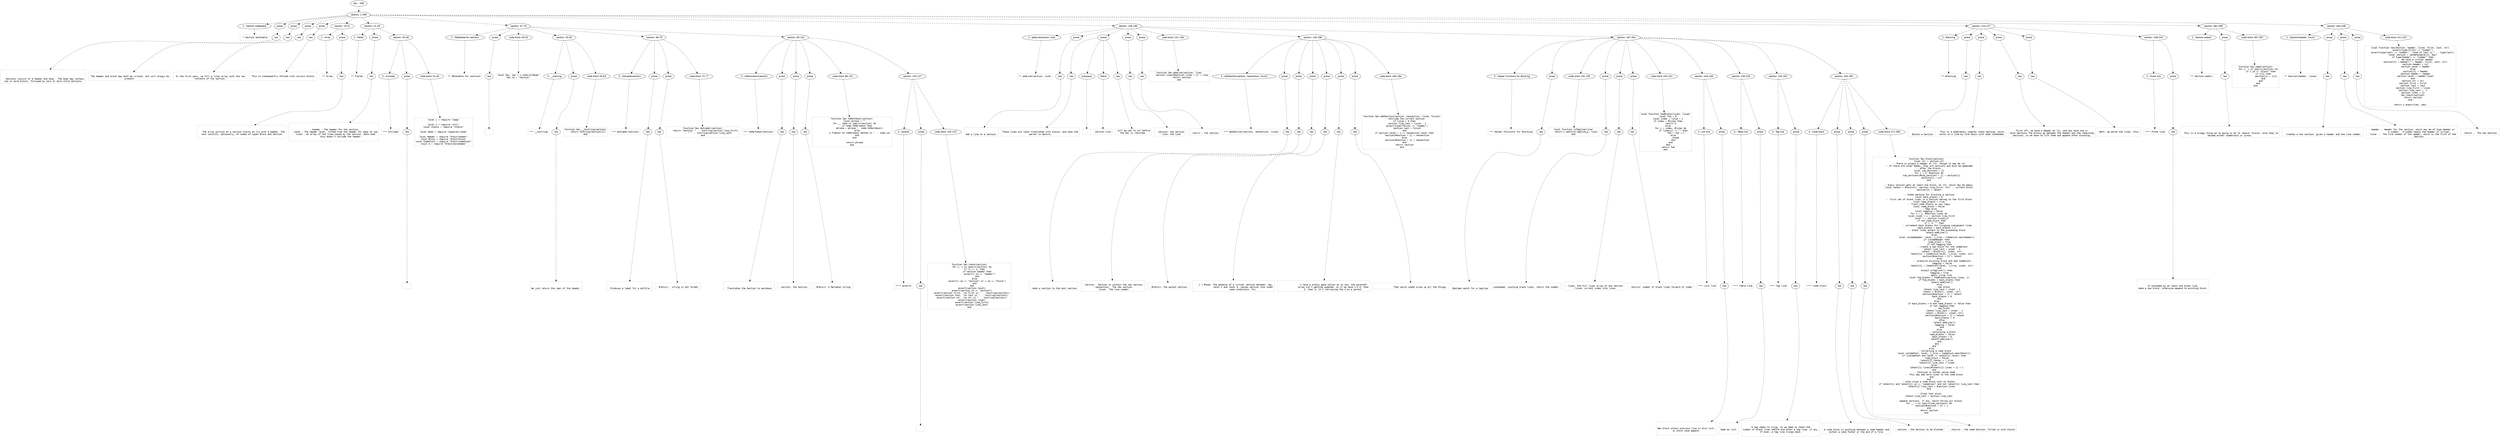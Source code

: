 digraph lpegNode {

node [fontname=Helvetica]
edge [style=dashed]

doc_0 [label="doc - 438"]


doc_0 -> { section_1}
{rank=same; section_1}

section_1 [label="section: 1-399"]


// END RANK doc_0

section_1 -> { header_2 prose_3 prose_4 prose_5 prose_6 section_7 section_8 section_9 section_10 section_11 section_12 section_13}
{rank=same; header_2 prose_3 prose_4 prose_5 prose_6 section_7 section_8 section_9 section_10 section_11 section_12 section_13}

header_2 [label="1 : Section metatable"]

prose_3 [label="prose"]

prose_4 [label="prose"]

prose_5 [label="prose"]

prose_6 [label="prose"]

section_7 [label="section: 16-21"]

section_8 [label="section: 22-29"]

section_9 [label="section: 47-79"]

section_10 [label="section: 128-186"]

section_11 [label="section: 224-237"]

section_12 [label="section: 382-399"]

section_13 [label="section: 400-438"]


// END RANK section_1

header_2 -> leaf_14
leaf_14  [color=Gray,shape=rectangle,fontname=Inconsolata,label=" * Section metatable"]
// END RANK header_2

prose_3 -> { raw_15}
{rank=same; raw_15}

raw_15 [label="raw"]


// END RANK prose_3

raw_15 -> leaf_16
leaf_16  [color=Gray,shape=rectangle,fontname=Inconsolata,label="


   Sections consist of a header and body.  The body may contain
 one or more blocks, followed by zero or more child sections.
"]
// END RANK raw_15

prose_4 -> { raw_17}
{rank=same; raw_17}

raw_17 [label="raw"]


// END RANK prose_4

raw_17 -> leaf_18
leaf_18  [color=Gray,shape=rectangle,fontname=Inconsolata,label="
 The header and block may both be virtual, but will always be
 present.
"]
// END RANK raw_17

prose_5 -> { raw_19}
{rank=same; raw_19}

raw_19 [label="raw"]


// END RANK prose_5

raw_19 -> leaf_20
leaf_20  [color=Gray,shape=rectangle,fontname=Inconsolata,label="
 In the first pass, we fill a lines array with the raw
 contents of the section.
"]
// END RANK raw_19

prose_6 -> { raw_21}
{rank=same; raw_21}

raw_21 [label="raw"]


// END RANK prose_6

raw_21 -> leaf_22
leaf_22  [color=Gray,shape=rectangle,fontname=Inconsolata,label="
 This is subsequently refined into various blocks.

"]
// END RANK raw_21

section_7 -> { header_23 prose_24}
{rank=same; header_23 prose_24}

header_23 [label="2 : Array"]

prose_24 [label="prose"]


// END RANK section_7

header_23 -> leaf_25
leaf_25  [color=Gray,shape=rectangle,fontname=Inconsolata,label=" ** Array"]
// END RANK header_23

prose_24 -> { raw_26}
{rank=same; raw_26}

raw_26 [label="raw"]


// END RANK prose_24

raw_26 -> leaf_27
leaf_27  [color=Gray,shape=rectangle,fontname=Inconsolata,label="

   The array portion of a section starts at [1] with a header. The
 rest consists, optionally, of nodes of types Block and Section.

"]
// END RANK raw_26

section_8 -> { header_28 prose_29 section_30}
{rank=same; header_28 prose_29 section_30}

header_28 [label="2 : Fields"]

prose_29 [label="prose"]

section_30 [label="section: 30-46"]


// END RANK section_8

header_28 -> leaf_31
leaf_31  [color=Gray,shape=rectangle,fontname=Inconsolata,label=" ** Fields"]
// END RANK header_28

prose_29 -> { raw_32}
{rank=same; raw_32}

raw_32 [label="raw"]


// END RANK prose_29

raw_32 -> leaf_33
leaf_33  [color=Gray,shape=rectangle,fontname=Inconsolata,label="

 - header : The header for the section.
 - level : The header level, lifted from the header for ease of use
 - lines : An array of the lines owned by the section. Note that
           this doesn't include the header.

"]
// END RANK raw_32

section_30 -> { header_34 prose_35 codeblock_36}
{rank=same; header_34 prose_35 codeblock_36}

header_34 [label="3 : Includes"]

prose_35 [label="prose"]

codeblock_36 [label="code block 32-44"]


// END RANK section_30

header_34 -> leaf_37
leaf_37  [color=Gray,shape=rectangle,fontname=Inconsolata,label="*** Includes"]
// END RANK header_34

prose_35 -> { raw_38}
{rank=same; raw_38}

raw_38 [label="raw"]


// END RANK prose_35

raw_38 -> leaf_39
leaf_39  [color=Gray,shape=rectangle,fontname=Inconsolata,label="
"]
// END RANK raw_38

codeblock_36 -> leaf_40
leaf_40  [color=Gray,shape=rectangle,fontname=Inconsolata,label="local L = require \"lpeg\"

local u = require \"util\"
local status = require \"status\"

local Node = require \"espalier/node\"

local Header = require \"Orbit/header\"
local Block = require \"Orbit/block\"
local Codeblock = require \"Orbit/codeblock\"
local m = require \"Orbit/morphemes\""]
// END RANK codeblock_36

section_9 -> { header_41 prose_42 codeblock_43 section_44 section_45 section_46}
{rank=same; header_41 prose_42 codeblock_43 section_44 section_45 section_46}

header_41 [label="2 : Metatable for sections"]

prose_42 [label="prose"]

codeblock_43 [label="code block 49-53"]

section_44 [label="section: 55-65"]

section_45 [label="section: 66-79"]

section_46 [label="section: 80-102"]


// END RANK section_9

header_41 -> leaf_47
leaf_47  [color=Gray,shape=rectangle,fontname=Inconsolata,label="** Metatable for sections"]
// END RANK header_41

prose_42 -> { raw_48}
{rank=same; raw_48}

raw_48 [label="raw"]


// END RANK prose_42

raw_48 -> leaf_49
leaf_49  [color=Gray,shape=rectangle,fontname=Inconsolata,label="
"]
// END RANK raw_48

codeblock_43 -> leaf_50
leaf_50  [color=Gray,shape=rectangle,fontname=Inconsolata,label="local Sec, sec = u.inherit(Node)
Sec.id = \"section\"
"]
// END RANK codeblock_43

section_44 -> { header_51 prose_52 codeblock_53}
{rank=same; header_51 prose_52 codeblock_53}

header_51 [label="3 : __tostring"]

prose_52 [label="prose"]

codeblock_53 [label="code block 59-63"]


// END RANK section_44

header_51 -> leaf_54
leaf_54  [color=Gray,shape=rectangle,fontname=Inconsolata,label="*** __tostring"]
// END RANK header_51

prose_52 -> { raw_55}
{rank=same; raw_55}

raw_55 [label="raw"]


// END RANK prose_52

raw_55 -> leaf_56
leaf_56  [color=Gray,shape=rectangle,fontname=Inconsolata,label="

We just return the repr of the header.
"]
// END RANK raw_55

codeblock_53 -> leaf_57
leaf_57  [color=Gray,shape=rectangle,fontname=Inconsolata,label="function Sec.__tostring(section)
    return tostring(section[1])
end"]
// END RANK codeblock_53

section_45 -> { header_58 prose_59 prose_60 codeblock_61}
{rank=same; header_58 prose_59 prose_60 codeblock_61}

header_58 [label="3 : dotLabel(section)"]

prose_59 [label="prose"]

prose_60 [label="prose"]

codeblock_61 [label="code block 72-77"]


// END RANK section_45

header_58 -> leaf_62
leaf_62  [color=Gray,shape=rectangle,fontname=Inconsolata,label="*** dotLabel(section)"]
// END RANK header_58

prose_59 -> { raw_63}
{rank=same; raw_63}

raw_63 [label="raw"]


// END RANK prose_59

raw_63 -> leaf_64
leaf_64  [color=Gray,shape=rectangle,fontname=Inconsolata,label="

  Produces a label for a dotfile.
"]
// END RANK raw_63

prose_60 -> { raw_65}
{rank=same; raw_65}

raw_65 [label="raw"]


// END RANK prose_60

raw_65 -> leaf_66
leaf_66  [color=Gray,shape=rectangle,fontname=Inconsolata,label="
- #return : string in dot format.
"]
// END RANK raw_65

codeblock_61 -> leaf_67
leaf_67  [color=Gray,shape=rectangle,fontname=Inconsolata,label="function Sec.dotLabel(section)
    return \"section: \" .. tostring(section.line_first)
        .. \"-\" .. tostring(section.line_last)
end"]
// END RANK codeblock_61

section_46 -> { header_68 prose_69 prose_70 prose_71 codeblock_72 section_73}
{rank=same; header_68 prose_69 prose_70 prose_71 codeblock_72 section_73}

header_68 [label="3 : toMarkdown(section)"]

prose_69 [label="prose"]

prose_70 [label="prose"]

prose_71 [label="prose"]

codeblock_72 [label="code block 88-101"]

section_73 [label="section: 103-127"]


// END RANK section_46

header_68 -> leaf_74
leaf_74  [color=Gray,shape=rectangle,fontname=Inconsolata,label="*** toMarkdown(section)"]
// END RANK header_68

prose_69 -> { raw_75}
{rank=same; raw_75}

raw_75 [label="raw"]


// END RANK prose_69

raw_75 -> leaf_76
leaf_76  [color=Gray,shape=rectangle,fontname=Inconsolata,label="

  Translates the Section to markdown.
"]
// END RANK raw_75

prose_70 -> { raw_77}
{rank=same; raw_77}

raw_77 [label="raw"]


// END RANK prose_70

raw_77 -> leaf_78
leaf_78  [color=Gray,shape=rectangle,fontname=Inconsolata,label="
- section: the Section.
"]
// END RANK raw_77

prose_71 -> { raw_79}
{rank=same; raw_79}

raw_79 [label="raw"]


// END RANK prose_71

raw_79 -> leaf_80
leaf_80  [color=Gray,shape=rectangle,fontname=Inconsolata,label="
- #return: A Markdown string.
"]
// END RANK raw_79

codeblock_72 -> leaf_81
leaf_81  [color=Gray,shape=rectangle,fontname=Inconsolata,label="function Sec.toMarkdown(section)
    local phrase = \"\"
    for _, node in ipairs(section) do
        if node.toMarkdown then
            phrase = phrase .. node:toMarkdown()
        else
            u.freeze(\"no toMarkdown method in \" .. node.id)
        end
    end

    return phrase
end"]
// END RANK codeblock_72

section_73 -> { header_82 prose_83 codeblock_84}
{rank=same; header_82 prose_83 codeblock_84}

header_82 [label="4 : asserts"]

prose_83 [label="prose"]

codeblock_84 [label="code block 105-125"]


// END RANK section_73

header_82 -> leaf_85
leaf_85  [color=Gray,shape=rectangle,fontname=Inconsolata,label="**** asserts"]
// END RANK header_82

prose_83 -> { raw_86}
{rank=same; raw_86}

raw_86 [label="raw"]


// END RANK prose_83

raw_86 -> leaf_87
leaf_87  [color=Gray,shape=rectangle,fontname=Inconsolata,label="
"]
// END RANK raw_86

codeblock_84 -> leaf_88
leaf_88  [color=Gray,shape=rectangle,fontname=Inconsolata,label="function Sec.check(section)
    for i, v in ipairs(section) do
        if (i == 1) then
            if section.header then
                assert(v.id == \"header\")
            end
        else
            assert(v.id == \"section\" or v.id == \"block\")
        end
    end
    assert(section.level)
    assert(section.id == \"section\")
    assert(section.first, \"no first in \" .. tostring(section))
    assert(section.last, \"no last in \" .. tostring(section))
    assert(section.str, \"no str in \" .. tostring(section))
    assert(section.lines)
    assert(section.line_first)
    assert(section.line_last)
end"]
// END RANK codeblock_84

section_10 -> { header_89 prose_90 prose_91 prose_92 prose_93 codeblock_94 section_95 section_96}
{rank=same; header_89 prose_90 prose_91 prose_92 prose_93 codeblock_94 section_95 section_96}

header_89 [label="2 : addLine(section, line)"]

prose_90 [label="prose"]

prose_91 [label="prose"]

prose_92 [label="prose"]

prose_93 [label="prose"]

codeblock_94 [label="code block 141-146"]

section_95 [label="section: 149-186"]

section_96 [label="section: 187-261"]


// END RANK section_10

header_89 -> leaf_97
leaf_97  [color=Gray,shape=rectangle,fontname=Inconsolata,label="** addLine(section, line)"]
// END RANK header_89

prose_90 -> { raw_98}
{rank=same; raw_98}

raw_98 [label="raw"]


// END RANK prose_90

raw_98 -> leaf_99
leaf_99  [color=Gray,shape=rectangle,fontname=Inconsolata,label="

Add a line to a section.
"]
// END RANK raw_98

prose_91 -> { raw_100 prespace_101 literal_102 raw_103}
{rank=same; raw_100 prespace_101 literal_102 raw_103}

raw_100 [label="raw"]

prespace_101 [label="prespace"]

literal_102 [label="literal"]

raw_103 [label="raw"]


// END RANK prose_91

raw_100 -> leaf_104
leaf_104  [color=Gray,shape=rectangle,fontname=Inconsolata,label="
These lines are later translated into blocks, and when the
parser is mature,"]
// END RANK raw_100

prespace_101 -> leaf_105
leaf_105  [color=Gray,shape=rectangle,fontname=Inconsolata,label=" "]
// END RANK prespace_101

literal_102 -> leaf_106
leaf_106  [color=Gray,shape=rectangle,fontname=Inconsolata,label="section.line"]
// END RANK literal_102

raw_103 -> leaf_107
leaf_107  [color=Gray,shape=rectangle,fontname=Inconsolata,label=" will be set to nil before
the Doc is returned.
"]
// END RANK raw_103

prose_92 -> { raw_108}
{rank=same; raw_108}

raw_108 [label="raw"]


// END RANK prose_92

raw_108 -> leaf_109
leaf_109  [color=Gray,shape=rectangle,fontname=Inconsolata,label="
- section: the section
- line: the line
"]
// END RANK raw_108

prose_93 -> { raw_110}
{rank=same; raw_110}

raw_110 [label="raw"]


// END RANK prose_93

raw_110 -> leaf_111
leaf_111  [color=Gray,shape=rectangle,fontname=Inconsolata,label="
- return : the section
"]
// END RANK raw_110

codeblock_94 -> leaf_112
leaf_112  [color=Gray,shape=rectangle,fontname=Inconsolata,label="function Sec.addLine(section, line)
    section.lines[#section.lines + 1] = line
    return section
end"]
// END RANK codeblock_94

section_95 -> { header_113 prose_114 prose_115 prose_116 prose_117 prose_118 prose_119 codeblock_120}
{rank=same; header_113 prose_114 prose_115 prose_116 prose_117 prose_118 prose_119 codeblock_120}

header_113 [label="3 : addSection(section, newsection, linum)"]

prose_114 [label="prose"]

prose_115 [label="prose"]

prose_116 [label="prose"]

prose_117 [label="prose"]

prose_118 [label="prose"]

prose_119 [label="prose"]

codeblock_120 [label="code block 169-184"]


// END RANK section_95

header_113 -> leaf_121
leaf_121  [color=Gray,shape=rectangle,fontname=Inconsolata,label="*** addSection(section, newsection, linum)"]
// END RANK header_113

prose_114 -> { raw_122}
{rank=same; raw_122}

raw_122 [label="raw"]


// END RANK prose_114

raw_122 -> leaf_123
leaf_123  [color=Gray,shape=rectangle,fontname=Inconsolata,label="

  Adds a section to the host section
"]
// END RANK raw_122

prose_115 -> { raw_124}
{rank=same; raw_124}

raw_124 [label="raw"]


// END RANK prose_115

raw_124 -> leaf_125
leaf_125  [color=Gray,shape=rectangle,fontname=Inconsolata,label="
- section:  Section to contain the new section.
- newsection:  The new section.
- linum:  The line number.
"]
// END RANK raw_124

prose_116 -> { raw_126}
{rank=same; raw_126}

raw_126 [label="raw"]


// END RANK prose_116

raw_126 -> leaf_127
leaf_127  [color=Gray,shape=rectangle,fontname=Inconsolata,label="
- #return: the parent section.
"]
// END RANK raw_126

prose_117 -> { raw_128}
{rank=same; raw_128}

raw_128 [label="raw"]


// END RANK prose_117

raw_128 -> leaf_129
leaf_129  [color=Gray,shape=rectangle,fontname=Inconsolata,label="
  - [ ] #todo  The absence of a virtual section between, say,
               level 2 and level 4, causes section loss under
               some conditions. Fix.
"]
// END RANK raw_128

prose_118 -> { raw_130}
{rank=same; raw_130}

raw_130 [label="raw"]


// END RANK prose_118

raw_130 -> leaf_131
leaf_131  [color=Gray,shape=rectangle,fontname=Inconsolata,label="
               I have a pretty good notion as to why: the parentOf
               array isn't getting updated, so if we have 1:2:3, then
               2, then 4, it's retrieving the 3 as a parent.
"]
// END RANK raw_130

prose_119 -> { raw_132}
{rank=same; raw_132}

raw_132 [label="raw"]


// END RANK prose_119

raw_132 -> leaf_133
leaf_133  [color=Gray,shape=rectangle,fontname=Inconsolata,label="
               That would inded screw up all the things.
"]
// END RANK raw_132

codeblock_120 -> leaf_134
leaf_134  [color=Gray,shape=rectangle,fontname=Inconsolata,label="function Sec.addSection(section, newsection, linum, finish)
    -- Conclude the current section
    if linum > 0 then
        section.line_last = linum - 1
        assert(type(finish) == \"number\")
        section.last = finish
    end
    if section.level + 1 == newsection.level then
        section[#section + 1] = newsection
    else
        section[#section + 1] = newsection
    end
    return section
end"]
// END RANK codeblock_120

section_96 -> { header_135 prose_136 codeblock_137 prose_138 prose_139 prose_140 codeblock_141 section_142 section_143 section_144 section_145}
{rank=same; header_135 prose_136 codeblock_137 prose_138 prose_139 prose_140 codeblock_141 section_142 section_143 section_144 section_145}

header_135 [label="3 : Helper Functions for Blocking"]

prose_136 [label="prose"]

codeblock_137 [label="code block 191-195"]

prose_138 [label="prose"]

prose_139 [label="prose"]

prose_140 [label="prose"]

codeblock_141 [label="code block 205-222"]

section_142 [label="section: 244-249"]

section_143 [label="section: 250-254"]

section_144 [label="section: 255-261"]

section_145 [label="section: 262-381"]


// END RANK section_96

header_135 -> leaf_146
leaf_146  [color=Gray,shape=rectangle,fontname=Inconsolata,label="*** Helper Functions for Blocking"]
// END RANK header_135

prose_136 -> { raw_147}
{rank=same; raw_147}

raw_147 [label="raw"]


// END RANK prose_136

raw_147 -> leaf_148
leaf_148  [color=Gray,shape=rectangle,fontname=Inconsolata,label="

Boolean match for a tagline
"]
// END RANK raw_147

codeblock_137 -> leaf_149
leaf_149  [color=Gray,shape=rectangle,fontname=Inconsolata,label="local function isTagline(line)
    return L.match(m.tagline_p, line)
end"]
// END RANK codeblock_137

prose_138 -> { raw_150}
{rank=same; raw_150}

raw_150 [label="raw"]


// END RANK prose_138

raw_150 -> leaf_151
leaf_151  [color=Gray,shape=rectangle,fontname=Inconsolata,label="
Lookahead, counting blank lines, return the number.
"]
// END RANK raw_150

prose_139 -> { raw_152}
{rank=same; raw_152}

raw_152 [label="raw"]


// END RANK prose_139

raw_152 -> leaf_153
leaf_153  [color=Gray,shape=rectangle,fontname=Inconsolata,label="
- lines: the full lines array of the section
- linum: current index into lines
"]
// END RANK raw_152

prose_140 -> { raw_154}
{rank=same; raw_154}

raw_154 [label="raw"]


// END RANK prose_140

raw_154 -> leaf_155
leaf_155  [color=Gray,shape=rectangle,fontname=Inconsolata,label="
- returns: number of blank lines forward of index
"]
// END RANK raw_154

codeblock_141 -> leaf_156
leaf_156  [color=Gray,shape=rectangle,fontname=Inconsolata,label="local function fwdBlanks(lines, linum)
    local fwd = 0
    local index = linum + 1
    if index > #lines then
        return 0
    else
        for i = index, #lines do
            if lines[i] == \"\" then
                fwd = fwd + 1
            else
                break
            end
        end
    end
    return fwd
end"]
// END RANK codeblock_141

section_142 -> { header_157 prose_158}
{rank=same; header_157 prose_158}

header_157 [label="4 : List line"]

prose_158 [label="prose"]


// END RANK section_142

header_157 -> leaf_159
leaf_159  [color=Gray,shape=rectangle,fontname=Inconsolata,label="**** List line"]
// END RANK header_157

prose_158 -> { raw_160}
{rank=same; raw_160}

raw_160 [label="raw"]


// END RANK prose_158

raw_160 -> leaf_161
leaf_161  [color=Gray,shape=rectangle,fontname=Inconsolata,label="

New block unless previous line is also list,
in which case append.

"]
// END RANK raw_160

section_143 -> { header_162 prose_163}
{rank=same; header_162 prose_163}

header_162 [label="4 : Table line"]

prose_163 [label="prose"]


// END RANK section_143

header_162 -> leaf_164
leaf_164  [color=Gray,shape=rectangle,fontname=Inconsolata,label="**** Table line"]
// END RANK header_162

prose_163 -> { raw_165}
{rank=same; raw_165}

raw_165 [label="raw"]


// END RANK prose_163

raw_165 -> leaf_166
leaf_166  [color=Gray,shape=rectangle,fontname=Inconsolata,label="

Same as list.

"]
// END RANK raw_165

section_144 -> { header_167 prose_168}
{rank=same; header_167 prose_168}

header_167 [label="4 : Tag line"]

prose_168 [label="prose"]


// END RANK section_144

header_167 -> leaf_169
leaf_169  [color=Gray,shape=rectangle,fontname=Inconsolata,label="**** Tag line"]
// END RANK header_167

prose_168 -> { raw_170}
{rank=same; raw_170}

raw_170 [label="raw"]


// END RANK prose_168

raw_170 -> leaf_171
leaf_171  [color=Gray,shape=rectangle,fontname=Inconsolata,label="

A tag needs to cling, so we need to check the
number of blank lines before and after a tag line, if any.
If even, a tag line clings down.

"]
// END RANK raw_170

section_145 -> { header_172 prose_173 prose_174 prose_175 codeblock_176}
{rank=same; header_172 prose_173 prose_174 prose_175 codeblock_176}

header_172 [label="4 : Code block"]

prose_173 [label="prose"]

prose_174 [label="prose"]

prose_175 [label="prose"]

codeblock_176 [label="code block 271-380"]


// END RANK section_145

header_172 -> leaf_177
leaf_177  [color=Gray,shape=rectangle,fontname=Inconsolata,label="**** Code block"]
// END RANK header_172

prose_173 -> { raw_178}
{rank=same; raw_178}

raw_178 [label="raw"]


// END RANK prose_173

raw_178 -> leaf_179
leaf_179  [color=Gray,shape=rectangle,fontname=Inconsolata,label="

A code block is anything between a code header and
either a code footer or the end of a file.
"]
// END RANK raw_178

prose_174 -> { raw_180}
{rank=same; raw_180}

raw_180 [label="raw"]


// END RANK prose_174

raw_180 -> leaf_181
leaf_181  [color=Gray,shape=rectangle,fontname=Inconsolata,label="
- section : the Section to be blocked
"]
// END RANK raw_180

prose_175 -> { raw_182}
{rank=same; raw_182}

raw_182 [label="raw"]


// END RANK prose_175

raw_182 -> leaf_183
leaf_183  [color=Gray,shape=rectangle,fontname=Inconsolata,label="
- returns : the same Section, filled in with blocks
"]
// END RANK raw_182

codeblock_176 -> leaf_184
leaf_184  [color=Gray,shape=rectangle,fontname=Inconsolata,label="function Sec.block(section)
    local str = section.str
    -- There is always a header at [1], though it may be nil
    -- If there are other Nodes, they are sections and must be appended
    -- after the blocks.
    local sub_sections = {}
    for i = 2, #section do
        sub_sections[#sub_sections + 1] = section[i]
        section[i] = nil
    end

    -- Every section gets at least one block, at [2], which may be empty.
    local latest = Block(nil, section.line_first, str) -- current block
    section[2] = latest

    -- State machine for blocking a section
    local back_blanks = 0
    -- first set of blank lines in a section belong to the first block
    local lead_blanks = true
    -- Track code blocks in own logic
    local code_block = false
    -- Tags also
    local tagging = false
    for i = 1, #section.lines do
        local inset = i + section.line_first
        local l = section.lines[i]
        if not code_block then
            if l == \"\" then
                -- increment back blanks for clinging subsequent lines
                back_blanks = back_blanks + 1
                -- blank lines attach to the preceding block
                latest:addLine(l)
            else
                local isCodeHeader, level, l_trim = Codeblock.matchHead(l)
                if isCodeHeader then
                    code_block = true
                    if not tagging then
                        -- create a new block for the codeblock
                        latest.line_last = inset - 1
                        latest = Block(nil, inset, str)
                        latest[1] = Codeblock(level, l_trim, inset, str)
                        section[#section + 1] = latest
                    else
                        -- preserve existing block and add codeblock
                        tagging = false
                        latest[1] = Codeblock(level, l_trim, inset, str)
                    end
                elseif isTagline(l) then
                    tagging = true
                    -- apply cling rule
                    local fwd_blanks = fwdBlanks(section.lines, i)
                    if fwd_blanks > back_blanks then
                        latest:addLine(l)
                    else
                        -- new block
                        latest.line_last = inset - 1
                        latest = Block(l, inset, str)
                        section[#section + 1] = latest
                        back_blanks = 0
                    end
                else
                    if back_blanks > 0 and lead_blanks == false then
                        if not tagging then
                        -- new block
                            latest.line_last = inset - 1
                            latest = Block(l, inset, str)
                            section[#section + 1] = latest
                            back_blanks = 0
                        else
                            latest:addLine(l)
                            tagging = false
                        end
                    else
                        -- continuing a block
                        lead_blanks = false
                        back_blanks = 0
                        latest:addLine(l)
                    end
                end
            end
        else
            -- Collecting a code block
            local isCodeFoot, level, l_trim = Codeblock.matchFoot(l)
            if (isCodeFoot and level == latest[1].level) then
                code_block = false
                latest[1].footer = l_trim
                latest[1].line_last = inset
            else
                latest[1].lines[#latest[1].lines + 1] = l
            end
            -- Continue in normal parse mode
            -- This may add more lines to the code block
        end
    end
    -- Auto-close a code block with no footer.
    if latest[1] and latest[1].id == \"codeblock\" and not latest[1].line_last then
        latest[1].line_last = #section.lines
    end

    -- Close last block
    latest.line_last = section.line_last

    -- Append sections, if any, which follow our blocks
    for _, v in ipairs(sub_sections) do
        section[#section + 1] = v
    end
    return section
end"]
// END RANK codeblock_176

section_11 -> { header_185 prose_186 prose_187 prose_188 prose_189 section_190}
{rank=same; header_185 prose_186 prose_187 prose_188 prose_189 section_190}

header_185 [label="2 : Blocking"]

prose_186 [label="prose"]

prose_187 [label="prose"]

prose_188 [label="prose"]

prose_189 [label="prose"]

section_190 [label="section: 238-243"]


// END RANK section_11

header_185 -> leaf_191
leaf_191  [color=Gray,shape=rectangle,fontname=Inconsolata,label="** Blocking"]
// END RANK header_185

prose_186 -> { raw_192}
{rank=same; raw_192}

raw_192 [label="raw"]


// END RANK prose_186

raw_192 -> leaf_193
leaf_193  [color=Gray,shape=rectangle,fontname=Inconsolata,label="

  Blocks a Section.
"]
// END RANK raw_192

prose_187 -> { raw_194}
{rank=same; raw_194}

raw_194 [label="raw"]


// END RANK prose_187

raw_194 -> leaf_195
leaf_195  [color=Gray,shape=rectangle,fontname=Inconsolata,label="
This is a moderately complex state machine, which
works on a line-by-line basis with some lookahead.
"]
// END RANK raw_194

prose_188 -> { raw_196}
{rank=same; raw_196}

raw_196 [label="raw"]


// END RANK prose_188

raw_196 -> leaf_197
leaf_197  [color=Gray,shape=rectangle,fontname=Inconsolata,label="
First off, we have a Header at [1], and may have one or
more Sections The blocks go between the Header and the remaining
Sections, so we have to lift them and append after blocking.
"]
// END RANK raw_196

prose_189 -> { raw_198}
{rank=same; raw_198}

raw_198 [label="raw"]


// END RANK prose_189

raw_198 -> leaf_199
leaf_199  [color=Gray,shape=rectangle,fontname=Inconsolata,label="
Next, we parse the lines, thus:

"]
// END RANK raw_198

section_190 -> { header_200 prose_201}
{rank=same; header_200 prose_201}

header_200 [label="4 : Prose line"]

prose_201 [label="prose"]


// END RANK section_190

header_200 -> leaf_202
leaf_202  [color=Gray,shape=rectangle,fontname=Inconsolata,label="**** Prose line"]
// END RANK header_200

prose_201 -> { raw_203}
{rank=same; raw_203}

raw_203 [label="raw"]


// END RANK prose_201

raw_203 -> leaf_204
leaf_204  [color=Gray,shape=rectangle,fontname=Inconsolata,label="

If preceded by at least one blank line,
make a new block, otherwise append to existing block.

"]
// END RANK raw_203

section_12 -> { header_205 prose_206 codeblock_207}
{rank=same; header_205 prose_206 codeblock_207}

header_205 [label="2 : Section:weed()"]

prose_206 [label="prose"]

codeblock_207 [label="code block 387-397"]


// END RANK section_12

header_205 -> leaf_208
leaf_208  [color=Gray,shape=rectangle,fontname=Inconsolata,label="** Section:weed()"]
// END RANK header_205

prose_206 -> { raw_209}
{rank=same; raw_209}

raw_209 [label="raw"]


// END RANK prose_206

raw_209 -> leaf_210
leaf_210  [color=Gray,shape=rectangle,fontname=Inconsolata,label="

  This is a kludgy thing we're going to do to remove 'blocks' once they've
become either codeblocks or prose.
"]
// END RANK raw_209

codeblock_207 -> leaf_211
leaf_211  [color=Gray,shape=rectangle,fontname=Inconsolata,label="function Sec.weed(section)
    for i, v in ipairs(section) do
        if v.id == \"block\" then
            if v[1] then
                section[i] = v[1]
            end
        end
    end
end"]
// END RANK codeblock_207

section_13 -> { header_212 prose_213 prose_214 prose_215 codeblock_216}
{rank=same; header_212 prose_213 prose_214 prose_215 codeblock_216}

header_212 [label="2 : Section(header, linum)"]

prose_213 [label="prose"]

prose_214 [label="prose"]

prose_215 [label="prose"]

codeblock_216 [label="code block 411-437"]


// END RANK section_13

header_212 -> leaf_217
leaf_217  [color=Gray,shape=rectangle,fontname=Inconsolata,label="** Section(header, linum)"]
// END RANK header_212

prose_213 -> { raw_218}
{rank=same; raw_218}

raw_218 [label="raw"]


// END RANK prose_213

raw_218 -> leaf_219
leaf_219  [color=Gray,shape=rectangle,fontname=Inconsolata,label="

  Creates a new section, given a header and the line number.
"]
// END RANK raw_218

prose_214 -> { raw_220}
{rank=same; raw_220}

raw_220 [label="raw"]


// END RANK prose_214

raw_220 -> leaf_221
leaf_221  [color=Gray,shape=rectangle,fontname=Inconsolata,label="
- header :  Header for the section, which may be of type Header or
            a number.  A number means the header is virtual.
- linum  :  The line number of the header, which is the first of the
            Section.
"]
// END RANK raw_220

prose_215 -> { raw_222}
{rank=same; raw_222}

raw_222 [label="raw"]


// END RANK prose_215

raw_222 -> leaf_223
leaf_223  [color=Gray,shape=rectangle,fontname=Inconsolata,label="
- return :  The new Section.
"]
// END RANK raw_222

codeblock_216 -> leaf_224
leaf_224  [color=Gray,shape=rectangle,fontname=Inconsolata,label="local function new(Section, header, linum, first, last, str)
    assert(type(first) == \"number\")
    assert(type(last) == \"number\", \"type of last is \" .. type(last))
    local section = setmetatable({}, Sec)
    if type(header) == \"number\" then
        -- We have a virtual header
        section[1] = Header(\"\", header, first, last, str)
        section.header = nil
        section.level = header
    else
        section[1] = header
        section.header = header
        section.level = header.level
    end
    section.str = str
    section.first = first
    section.last = last
    section.line_first = linum
    section.line_last = -1
    section.lines = {}
    Sec.check(section)
    return section
end

return u.export(sec, new)"]
// END RANK codeblock_216


}
